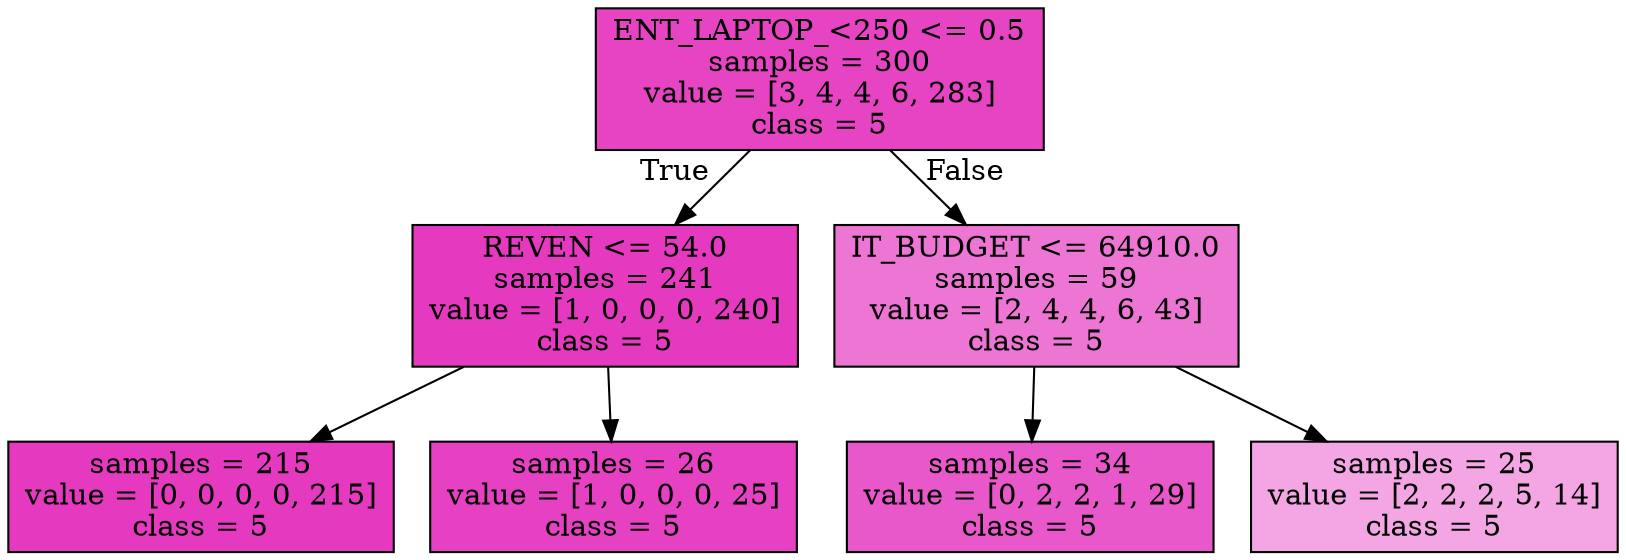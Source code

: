 digraph Tree {
node [shape=box, style="filled", color="black"] ;
0 [label="ENT_LAPTOP_<250 <= 0.5\nsamples = 300\nvalue = [3, 4, 4, 6, 283]\nclass = 5", fillcolor="#e744c4"] ;
1 [label="REVEN <= 54.0\nsamples = 241\nvalue = [1, 0, 0, 0, 240]\nclass = 5", fillcolor="#e53ac0"] ;
0 -> 1 [labeldistance=2.5, labelangle=45, headlabel="True"] ;
2 [label="samples = 215\nvalue = [0, 0, 0, 0, 215]\nclass = 5", fillcolor="#e539c0"] ;
1 -> 2 ;
3 [label="samples = 26\nvalue = [1, 0, 0, 0, 25]\nclass = 5", fillcolor="#e641c3"] ;
1 -> 3 ;
4 [label="IT_BUDGET <= 64910.0\nsamples = 59\nvalue = [2, 4, 4, 6, 43]\nclass = 5", fillcolor="#ed75d3"] ;
0 -> 4 [labeldistance=2.5, labelangle=-45, headlabel="False"] ;
5 [label="samples = 34\nvalue = [0, 2, 2, 1, 29]\nclass = 5", fillcolor="#e958ca"] ;
4 -> 5 ;
6 [label="samples = 25\nvalue = [2, 2, 2, 5, 14]\nclass = 5", fillcolor="#f3a6e3"] ;
4 -> 6 ;
}